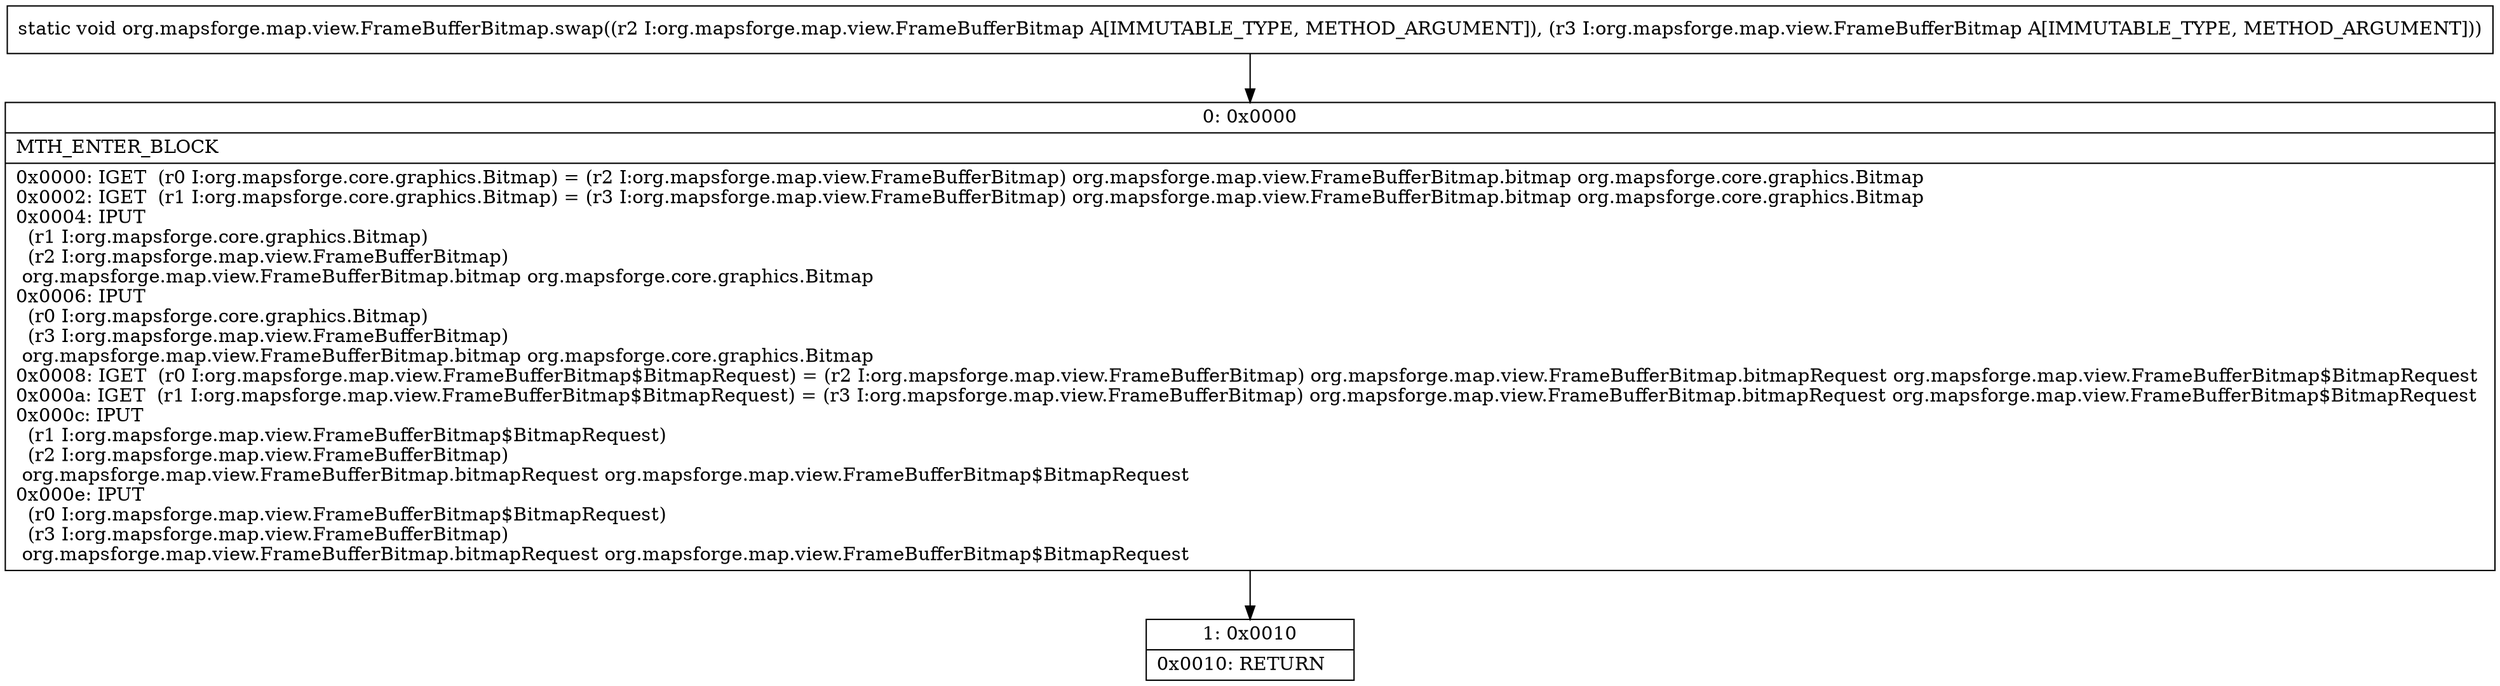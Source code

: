 digraph "CFG fororg.mapsforge.map.view.FrameBufferBitmap.swap(Lorg\/mapsforge\/map\/view\/FrameBufferBitmap;Lorg\/mapsforge\/map\/view\/FrameBufferBitmap;)V" {
Node_0 [shape=record,label="{0\:\ 0x0000|MTH_ENTER_BLOCK\l|0x0000: IGET  (r0 I:org.mapsforge.core.graphics.Bitmap) = (r2 I:org.mapsforge.map.view.FrameBufferBitmap) org.mapsforge.map.view.FrameBufferBitmap.bitmap org.mapsforge.core.graphics.Bitmap \l0x0002: IGET  (r1 I:org.mapsforge.core.graphics.Bitmap) = (r3 I:org.mapsforge.map.view.FrameBufferBitmap) org.mapsforge.map.view.FrameBufferBitmap.bitmap org.mapsforge.core.graphics.Bitmap \l0x0004: IPUT  \l  (r1 I:org.mapsforge.core.graphics.Bitmap)\l  (r2 I:org.mapsforge.map.view.FrameBufferBitmap)\l org.mapsforge.map.view.FrameBufferBitmap.bitmap org.mapsforge.core.graphics.Bitmap \l0x0006: IPUT  \l  (r0 I:org.mapsforge.core.graphics.Bitmap)\l  (r3 I:org.mapsforge.map.view.FrameBufferBitmap)\l org.mapsforge.map.view.FrameBufferBitmap.bitmap org.mapsforge.core.graphics.Bitmap \l0x0008: IGET  (r0 I:org.mapsforge.map.view.FrameBufferBitmap$BitmapRequest) = (r2 I:org.mapsforge.map.view.FrameBufferBitmap) org.mapsforge.map.view.FrameBufferBitmap.bitmapRequest org.mapsforge.map.view.FrameBufferBitmap$BitmapRequest \l0x000a: IGET  (r1 I:org.mapsforge.map.view.FrameBufferBitmap$BitmapRequest) = (r3 I:org.mapsforge.map.view.FrameBufferBitmap) org.mapsforge.map.view.FrameBufferBitmap.bitmapRequest org.mapsforge.map.view.FrameBufferBitmap$BitmapRequest \l0x000c: IPUT  \l  (r1 I:org.mapsforge.map.view.FrameBufferBitmap$BitmapRequest)\l  (r2 I:org.mapsforge.map.view.FrameBufferBitmap)\l org.mapsforge.map.view.FrameBufferBitmap.bitmapRequest org.mapsforge.map.view.FrameBufferBitmap$BitmapRequest \l0x000e: IPUT  \l  (r0 I:org.mapsforge.map.view.FrameBufferBitmap$BitmapRequest)\l  (r3 I:org.mapsforge.map.view.FrameBufferBitmap)\l org.mapsforge.map.view.FrameBufferBitmap.bitmapRequest org.mapsforge.map.view.FrameBufferBitmap$BitmapRequest \l}"];
Node_1 [shape=record,label="{1\:\ 0x0010|0x0010: RETURN   \l}"];
MethodNode[shape=record,label="{static void org.mapsforge.map.view.FrameBufferBitmap.swap((r2 I:org.mapsforge.map.view.FrameBufferBitmap A[IMMUTABLE_TYPE, METHOD_ARGUMENT]), (r3 I:org.mapsforge.map.view.FrameBufferBitmap A[IMMUTABLE_TYPE, METHOD_ARGUMENT])) }"];
MethodNode -> Node_0;
Node_0 -> Node_1;
}

